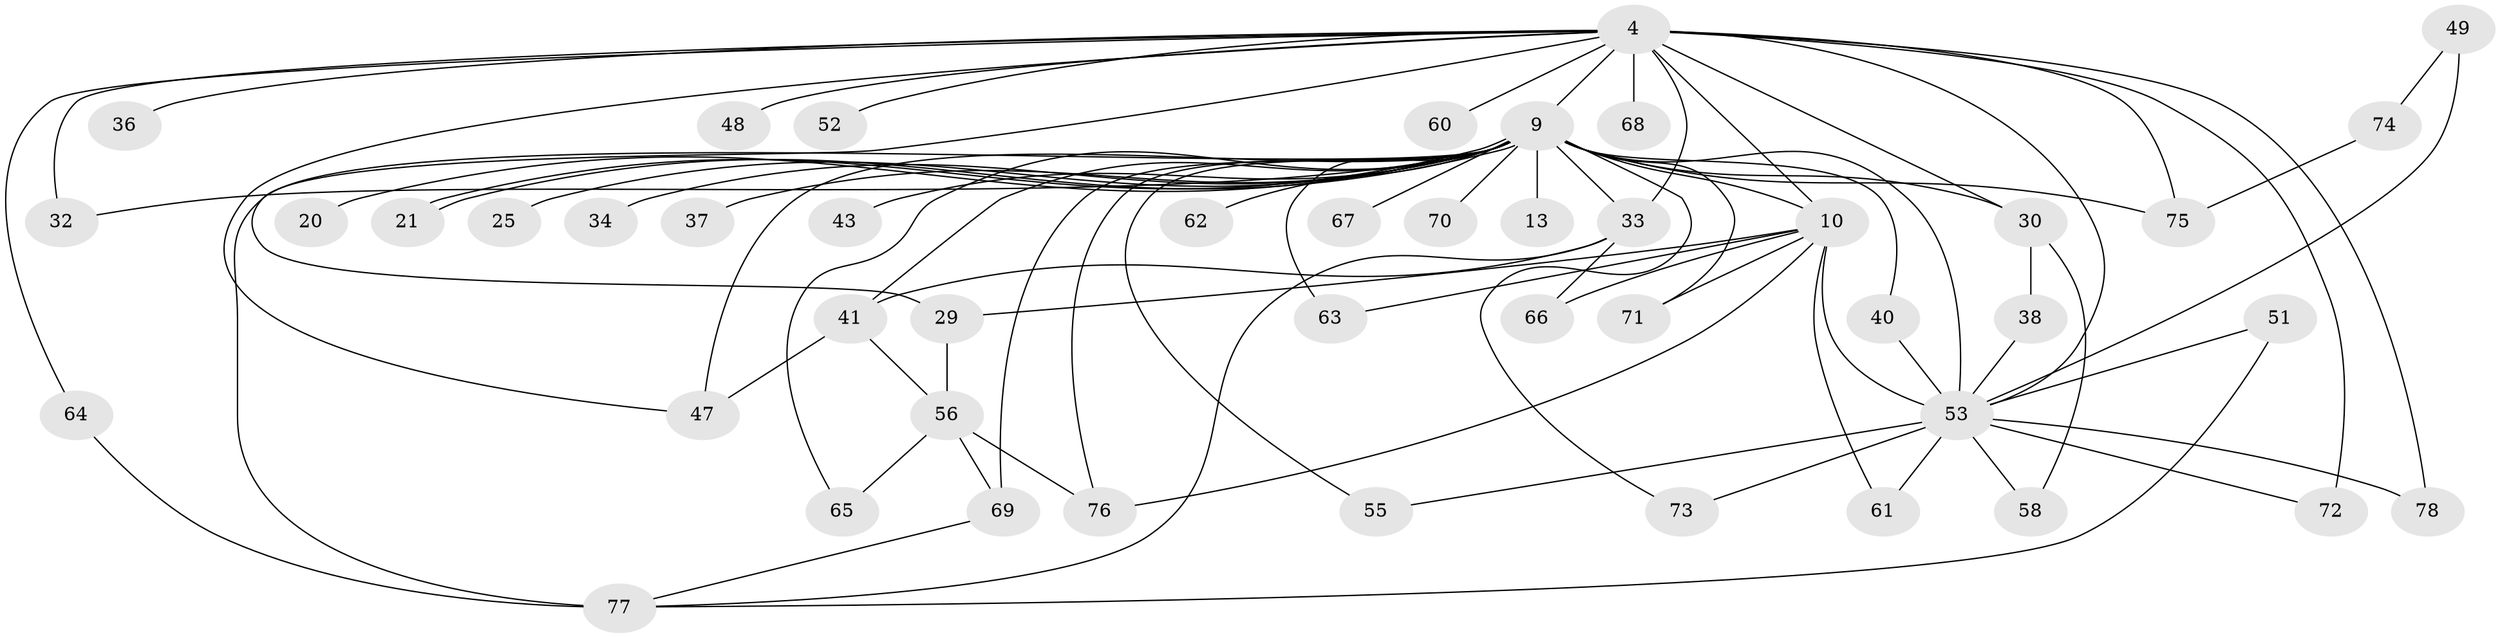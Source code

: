 // original degree distribution, {12: 0.01282051282051282, 17: 0.01282051282051282, 24: 0.038461538461538464, 19: 0.01282051282051282, 18: 0.01282051282051282, 21: 0.01282051282051282, 14: 0.01282051282051282, 13: 0.01282051282051282, 5: 0.05128205128205128, 6: 0.01282051282051282, 2: 0.5769230769230769, 7: 0.01282051282051282, 3: 0.19230769230769232, 4: 0.02564102564102564}
// Generated by graph-tools (version 1.1) at 2025/47/03/04/25 21:47:08]
// undirected, 46 vertices, 78 edges
graph export_dot {
graph [start="1"]
  node [color=gray90,style=filled];
  4 [super="+3"];
  9 [super="+8+6"];
  10 [super="+1"];
  13;
  20;
  21;
  25;
  29;
  30 [super="+14"];
  32;
  33 [super="+11"];
  34;
  36;
  37;
  38;
  40;
  41 [super="+19+35"];
  43;
  47 [super="+39"];
  48;
  49;
  51;
  52;
  53 [super="+18+31"];
  55;
  56 [super="+54"];
  58;
  60;
  61;
  62 [super="+28+45"];
  63;
  64;
  65;
  66;
  67 [super="+42"];
  68 [super="+50"];
  69 [super="+12+44"];
  70;
  71 [super="+23+16"];
  72 [super="+22"];
  73;
  74;
  75 [super="+57+26"];
  76 [super="+59"];
  77 [super="+27+46"];
  78;
  4 -- 9 [weight=8];
  4 -- 10 [weight=4];
  4 -- 29;
  4 -- 32;
  4 -- 47;
  4 -- 52 [weight=2];
  4 -- 60 [weight=2];
  4 -- 64;
  4 -- 72 [weight=2];
  4 -- 75 [weight=2];
  4 -- 68 [weight=3];
  4 -- 78;
  4 -- 33 [weight=2];
  4 -- 36;
  4 -- 48;
  4 -- 30;
  4 -- 53 [weight=6];
  9 -- 10 [weight=8];
  9 -- 21;
  9 -- 21;
  9 -- 25 [weight=2];
  9 -- 34 [weight=2];
  9 -- 37 [weight=2];
  9 -- 62 [weight=4];
  9 -- 63;
  9 -- 67 [weight=3];
  9 -- 69 [weight=4];
  9 -- 70 [weight=2];
  9 -- 71 [weight=3];
  9 -- 73;
  9 -- 76;
  9 -- 20;
  9 -- 32;
  9 -- 40;
  9 -- 33;
  9 -- 30 [weight=2];
  9 -- 47;
  9 -- 75 [weight=3];
  9 -- 65;
  9 -- 13 [weight=2];
  9 -- 77 [weight=2];
  9 -- 41 [weight=4];
  9 -- 43;
  9 -- 55;
  9 -- 53 [weight=9];
  10 -- 61;
  10 -- 63;
  10 -- 66;
  10 -- 29;
  10 -- 71;
  10 -- 76;
  10 -- 53 [weight=5];
  29 -- 56;
  30 -- 38;
  30 -- 58;
  33 -- 66;
  33 -- 41;
  33 -- 77;
  38 -- 53;
  40 -- 53;
  41 -- 47;
  41 -- 56;
  49 -- 74;
  49 -- 53 [weight=2];
  51 -- 77;
  51 -- 53;
  53 -- 72;
  53 -- 73;
  53 -- 78;
  53 -- 55;
  53 -- 58;
  53 -- 61;
  56 -- 69;
  56 -- 65;
  56 -- 76;
  64 -- 77;
  69 -- 77;
  74 -- 75;
}
